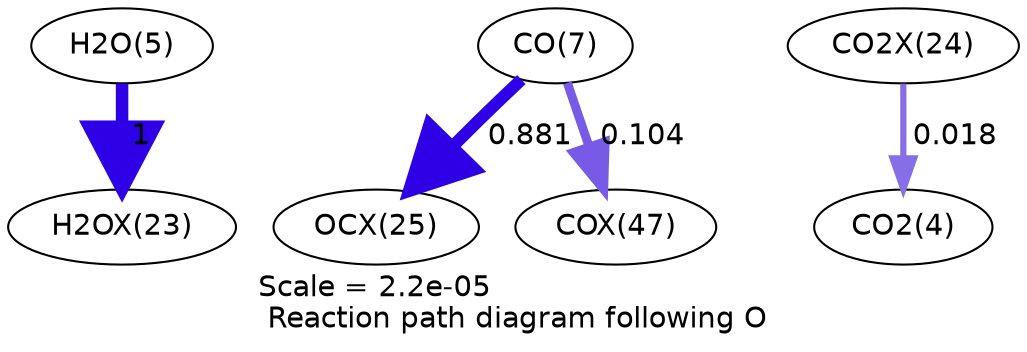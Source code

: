 digraph reaction_paths {
center=1;
s7 -> s58[fontname="Helvetica", penwidth=6, arrowsize=3, color="0.7, 1.5, 0.9"
, label=" 1"];
s9 -> s60[fontname="Helvetica", penwidth=5.9, arrowsize=2.95, color="0.7, 1.38, 0.9"
, label=" 0.881"];
s9 -> s66[fontname="Helvetica", penwidth=4.29, arrowsize=2.15, color="0.7, 0.604, 0.9"
, label=" 0.104"];
s59 -> s6[fontname="Helvetica", penwidth=2.97, arrowsize=1.48, color="0.7, 0.518, 0.9"
, label=" 0.018"];
s6 [ fontname="Helvetica", label="CO2(4)"];
s7 [ fontname="Helvetica", label="H2O(5)"];
s9 [ fontname="Helvetica", label="CO(7)"];
s58 [ fontname="Helvetica", label="H2OX(23)"];
s59 [ fontname="Helvetica", label="CO2X(24)"];
s60 [ fontname="Helvetica", label="OCX(25)"];
s66 [ fontname="Helvetica", label="COX(47)"];
 label = "Scale = 2.2e-05\l Reaction path diagram following O";
 fontname = "Helvetica";
}
